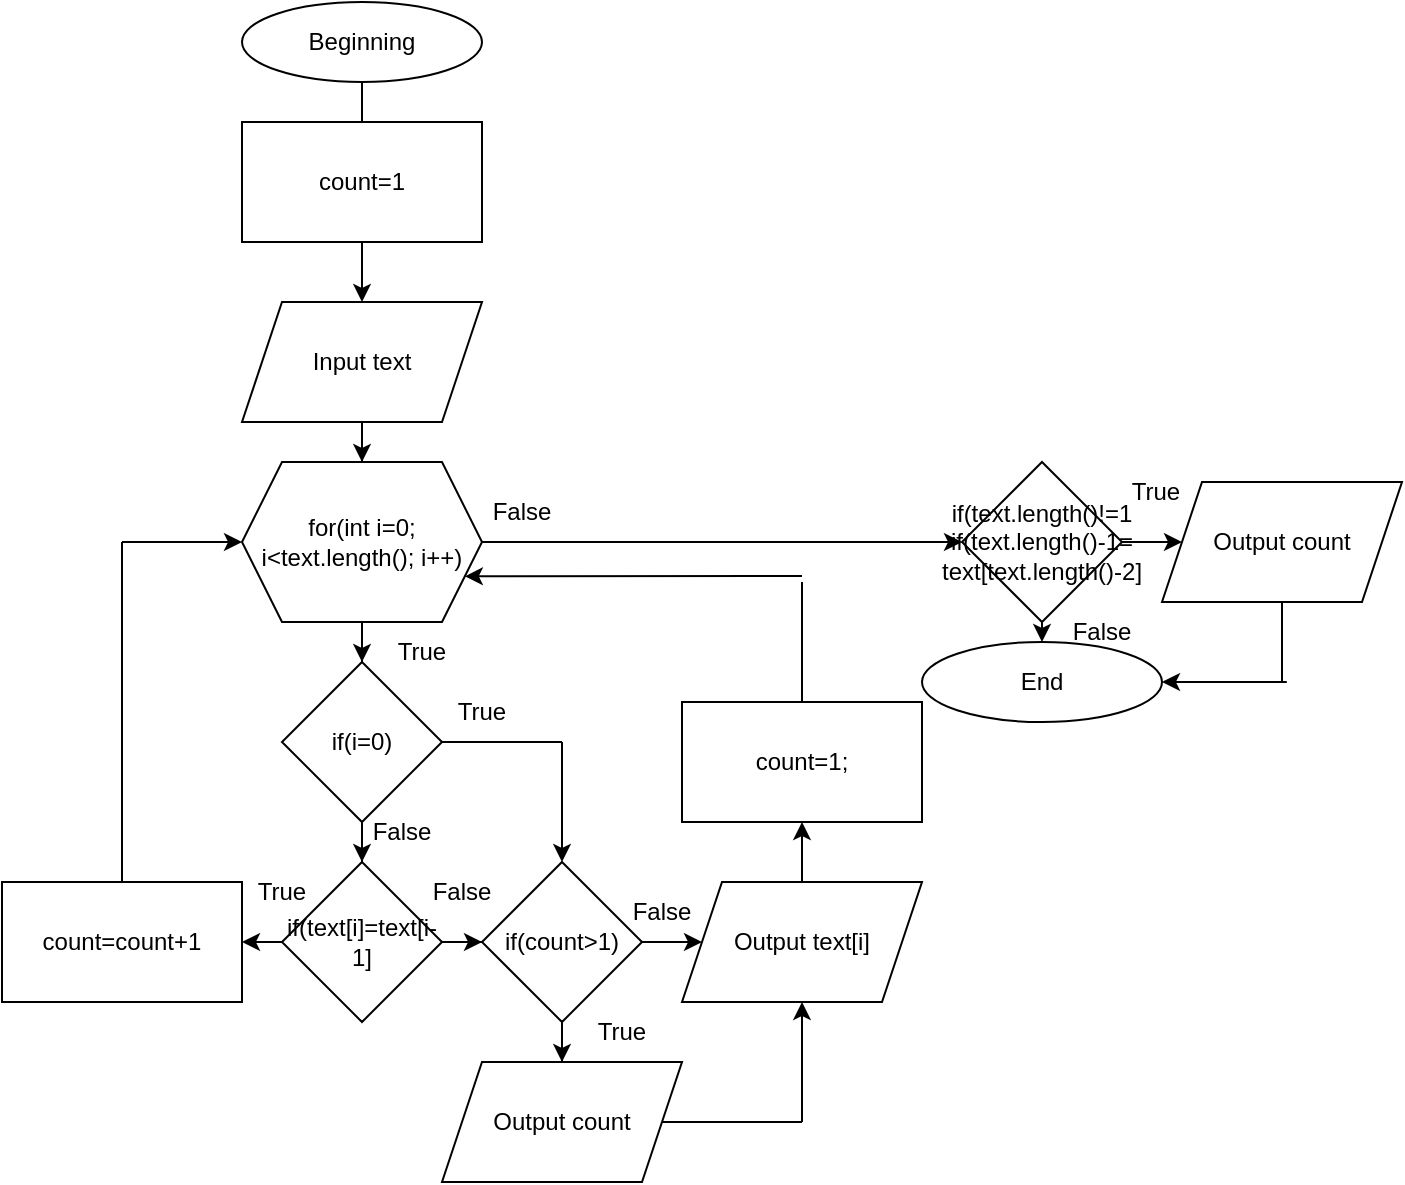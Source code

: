 <mxfile version="22.1.4" type="github">
  <diagram name="Страница — 1" id="r-FfXrw-rCbnkseVcwbH">
    <mxGraphModel dx="1167" dy="628" grid="1" gridSize="10" guides="1" tooltips="1" connect="1" arrows="1" fold="1" page="1" pageScale="1" pageWidth="827" pageHeight="1169" math="0" shadow="0">
      <root>
        <mxCell id="0" />
        <mxCell id="1" parent="0" />
        <mxCell id="vz-VUHDsRcArSubBV-WP-9" value="" style="edgeStyle=orthogonalEdgeStyle;rounded=0;orthogonalLoop=1;jettySize=auto;html=1;" edge="1" parent="1" source="vz-VUHDsRcArSubBV-WP-1" target="vz-VUHDsRcArSubBV-WP-3">
          <mxGeometry relative="1" as="geometry" />
        </mxCell>
        <mxCell id="vz-VUHDsRcArSubBV-WP-1" value="Beginning" style="ellipse;whiteSpace=wrap;html=1;" vertex="1" parent="1">
          <mxGeometry x="160" y="40" width="120" height="40" as="geometry" />
        </mxCell>
        <mxCell id="vz-VUHDsRcArSubBV-WP-2" value="count=1" style="rounded=0;whiteSpace=wrap;html=1;" vertex="1" parent="1">
          <mxGeometry x="160" y="100" width="120" height="60" as="geometry" />
        </mxCell>
        <mxCell id="vz-VUHDsRcArSubBV-WP-10" value="" style="edgeStyle=orthogonalEdgeStyle;rounded=0;orthogonalLoop=1;jettySize=auto;html=1;" edge="1" parent="1" source="vz-VUHDsRcArSubBV-WP-3" target="vz-VUHDsRcArSubBV-WP-4">
          <mxGeometry relative="1" as="geometry" />
        </mxCell>
        <mxCell id="vz-VUHDsRcArSubBV-WP-3" value="Input text" style="shape=parallelogram;perimeter=parallelogramPerimeter;whiteSpace=wrap;html=1;fixedSize=1;" vertex="1" parent="1">
          <mxGeometry x="160" y="190" width="120" height="60" as="geometry" />
        </mxCell>
        <mxCell id="vz-VUHDsRcArSubBV-WP-11" value="" style="edgeStyle=orthogonalEdgeStyle;rounded=0;orthogonalLoop=1;jettySize=auto;html=1;" edge="1" parent="1" source="vz-VUHDsRcArSubBV-WP-4" target="vz-VUHDsRcArSubBV-WP-5">
          <mxGeometry relative="1" as="geometry" />
        </mxCell>
        <mxCell id="vz-VUHDsRcArSubBV-WP-4" value="for(int i=0; i&amp;lt;text.length(); i++)" style="shape=hexagon;perimeter=hexagonPerimeter2;whiteSpace=wrap;html=1;fixedSize=1;" vertex="1" parent="1">
          <mxGeometry x="160" y="270" width="120" height="80" as="geometry" />
        </mxCell>
        <mxCell id="vz-VUHDsRcArSubBV-WP-12" value="" style="edgeStyle=orthogonalEdgeStyle;rounded=0;orthogonalLoop=1;jettySize=auto;html=1;" edge="1" parent="1" source="vz-VUHDsRcArSubBV-WP-5" target="vz-VUHDsRcArSubBV-WP-6">
          <mxGeometry relative="1" as="geometry" />
        </mxCell>
        <mxCell id="vz-VUHDsRcArSubBV-WP-5" value="if(i=0)" style="rhombus;whiteSpace=wrap;html=1;" vertex="1" parent="1">
          <mxGeometry x="180" y="370" width="80" height="80" as="geometry" />
        </mxCell>
        <mxCell id="vz-VUHDsRcArSubBV-WP-18" value="" style="edgeStyle=orthogonalEdgeStyle;rounded=0;orthogonalLoop=1;jettySize=auto;html=1;" edge="1" parent="1" source="vz-VUHDsRcArSubBV-WP-6" target="vz-VUHDsRcArSubBV-WP-8">
          <mxGeometry relative="1" as="geometry" />
        </mxCell>
        <mxCell id="vz-VUHDsRcArSubBV-WP-6" value="if(text[i]=text[i-1]" style="rhombus;whiteSpace=wrap;html=1;" vertex="1" parent="1">
          <mxGeometry x="180" y="470" width="80" height="80" as="geometry" />
        </mxCell>
        <mxCell id="vz-VUHDsRcArSubBV-WP-7" value="count=count+1" style="rounded=0;whiteSpace=wrap;html=1;" vertex="1" parent="1">
          <mxGeometry x="40" y="480" width="120" height="60" as="geometry" />
        </mxCell>
        <mxCell id="vz-VUHDsRcArSubBV-WP-22" value="" style="edgeStyle=orthogonalEdgeStyle;rounded=0;orthogonalLoop=1;jettySize=auto;html=1;" edge="1" parent="1" source="vz-VUHDsRcArSubBV-WP-8" target="vz-VUHDsRcArSubBV-WP-20">
          <mxGeometry relative="1" as="geometry" />
        </mxCell>
        <mxCell id="vz-VUHDsRcArSubBV-WP-23" value="" style="edgeStyle=orthogonalEdgeStyle;rounded=0;orthogonalLoop=1;jettySize=auto;html=1;" edge="1" parent="1" source="vz-VUHDsRcArSubBV-WP-8" target="vz-VUHDsRcArSubBV-WP-21">
          <mxGeometry relative="1" as="geometry" />
        </mxCell>
        <mxCell id="vz-VUHDsRcArSubBV-WP-8" value="if(count&amp;gt;1)" style="rhombus;whiteSpace=wrap;html=1;" vertex="1" parent="1">
          <mxGeometry x="280" y="470" width="80" height="80" as="geometry" />
        </mxCell>
        <mxCell id="vz-VUHDsRcArSubBV-WP-13" value="" style="endArrow=classic;html=1;rounded=0;entryX=1;entryY=0.5;entryDx=0;entryDy=0;exitX=0;exitY=0.5;exitDx=0;exitDy=0;" edge="1" parent="1" source="vz-VUHDsRcArSubBV-WP-6" target="vz-VUHDsRcArSubBV-WP-7">
          <mxGeometry width="50" height="50" relative="1" as="geometry">
            <mxPoint x="210" y="370" as="sourcePoint" />
            <mxPoint x="260" y="320" as="targetPoint" />
          </mxGeometry>
        </mxCell>
        <mxCell id="vz-VUHDsRcArSubBV-WP-14" value="" style="endArrow=none;html=1;rounded=0;exitX=0.5;exitY=0;exitDx=0;exitDy=0;" edge="1" parent="1" source="vz-VUHDsRcArSubBV-WP-7">
          <mxGeometry width="50" height="50" relative="1" as="geometry">
            <mxPoint x="210" y="370" as="sourcePoint" />
            <mxPoint x="100" y="310" as="targetPoint" />
          </mxGeometry>
        </mxCell>
        <mxCell id="vz-VUHDsRcArSubBV-WP-15" value="" style="endArrow=classic;html=1;rounded=0;entryX=0;entryY=0.5;entryDx=0;entryDy=0;" edge="1" parent="1" target="vz-VUHDsRcArSubBV-WP-4">
          <mxGeometry width="50" height="50" relative="1" as="geometry">
            <mxPoint x="100" y="310" as="sourcePoint" />
            <mxPoint x="260" y="320" as="targetPoint" />
          </mxGeometry>
        </mxCell>
        <mxCell id="vz-VUHDsRcArSubBV-WP-16" value="" style="endArrow=none;html=1;rounded=0;exitX=1;exitY=0.5;exitDx=0;exitDy=0;" edge="1" parent="1" source="vz-VUHDsRcArSubBV-WP-5">
          <mxGeometry width="50" height="50" relative="1" as="geometry">
            <mxPoint x="210" y="370" as="sourcePoint" />
            <mxPoint x="320" y="410" as="targetPoint" />
          </mxGeometry>
        </mxCell>
        <mxCell id="vz-VUHDsRcArSubBV-WP-17" value="" style="endArrow=classic;html=1;rounded=0;entryX=0.5;entryY=0;entryDx=0;entryDy=0;" edge="1" parent="1" target="vz-VUHDsRcArSubBV-WP-8">
          <mxGeometry width="50" height="50" relative="1" as="geometry">
            <mxPoint x="320" y="410" as="sourcePoint" />
            <mxPoint x="260" y="320" as="targetPoint" />
          </mxGeometry>
        </mxCell>
        <mxCell id="vz-VUHDsRcArSubBV-WP-19" value="count=1;" style="rounded=0;whiteSpace=wrap;html=1;" vertex="1" parent="1">
          <mxGeometry x="380" y="390" width="120" height="60" as="geometry" />
        </mxCell>
        <mxCell id="vz-VUHDsRcArSubBV-WP-20" value="Output count" style="shape=parallelogram;perimeter=parallelogramPerimeter;whiteSpace=wrap;html=1;fixedSize=1;" vertex="1" parent="1">
          <mxGeometry x="260" y="570" width="120" height="60" as="geometry" />
        </mxCell>
        <mxCell id="vz-VUHDsRcArSubBV-WP-24" value="" style="edgeStyle=orthogonalEdgeStyle;rounded=0;orthogonalLoop=1;jettySize=auto;html=1;" edge="1" parent="1" source="vz-VUHDsRcArSubBV-WP-21" target="vz-VUHDsRcArSubBV-WP-19">
          <mxGeometry relative="1" as="geometry" />
        </mxCell>
        <mxCell id="vz-VUHDsRcArSubBV-WP-21" value="Output text[i]" style="shape=parallelogram;perimeter=parallelogramPerimeter;whiteSpace=wrap;html=1;fixedSize=1;" vertex="1" parent="1">
          <mxGeometry x="380" y="480" width="120" height="60" as="geometry" />
        </mxCell>
        <mxCell id="vz-VUHDsRcArSubBV-WP-25" value="" style="endArrow=none;html=1;rounded=0;exitX=1;exitY=0.5;exitDx=0;exitDy=0;" edge="1" parent="1" source="vz-VUHDsRcArSubBV-WP-20">
          <mxGeometry width="50" height="50" relative="1" as="geometry">
            <mxPoint x="210" y="370" as="sourcePoint" />
            <mxPoint x="440" y="600" as="targetPoint" />
          </mxGeometry>
        </mxCell>
        <mxCell id="vz-VUHDsRcArSubBV-WP-26" value="" style="endArrow=classic;html=1;rounded=0;entryX=0.5;entryY=1;entryDx=0;entryDy=0;" edge="1" parent="1" target="vz-VUHDsRcArSubBV-WP-21">
          <mxGeometry width="50" height="50" relative="1" as="geometry">
            <mxPoint x="440" y="600" as="sourcePoint" />
            <mxPoint x="260" y="320" as="targetPoint" />
          </mxGeometry>
        </mxCell>
        <mxCell id="vz-VUHDsRcArSubBV-WP-27" value="" style="endArrow=none;html=1;rounded=0;entryX=0.5;entryY=0;entryDx=0;entryDy=0;" edge="1" parent="1" target="vz-VUHDsRcArSubBV-WP-19">
          <mxGeometry width="50" height="50" relative="1" as="geometry">
            <mxPoint x="440" y="330" as="sourcePoint" />
            <mxPoint x="260" y="320" as="targetPoint" />
          </mxGeometry>
        </mxCell>
        <mxCell id="vz-VUHDsRcArSubBV-WP-28" value="" style="endArrow=classic;html=1;rounded=0;entryX=1;entryY=0.75;entryDx=0;entryDy=0;" edge="1" parent="1" target="vz-VUHDsRcArSubBV-WP-4">
          <mxGeometry width="50" height="50" relative="1" as="geometry">
            <mxPoint x="440" y="327" as="sourcePoint" />
            <mxPoint x="260" y="320" as="targetPoint" />
          </mxGeometry>
        </mxCell>
        <mxCell id="vz-VUHDsRcArSubBV-WP-30" value="if(text.length()!=1&lt;br&gt;if(text.length()-1=&lt;br&gt;text[text.length()-2]" style="rhombus;whiteSpace=wrap;html=1;" vertex="1" parent="1">
          <mxGeometry x="520" y="270" width="80" height="80" as="geometry" />
        </mxCell>
        <mxCell id="vz-VUHDsRcArSubBV-WP-31" value="" style="endArrow=classic;html=1;rounded=0;entryX=0;entryY=0.5;entryDx=0;entryDy=0;exitX=1;exitY=0.5;exitDx=0;exitDy=0;" edge="1" parent="1" source="vz-VUHDsRcArSubBV-WP-4" target="vz-VUHDsRcArSubBV-WP-30">
          <mxGeometry width="50" height="50" relative="1" as="geometry">
            <mxPoint x="210" y="370" as="sourcePoint" />
            <mxPoint x="260" y="320" as="targetPoint" />
          </mxGeometry>
        </mxCell>
        <mxCell id="vz-VUHDsRcArSubBV-WP-33" value="Output count" style="shape=parallelogram;perimeter=parallelogramPerimeter;whiteSpace=wrap;html=1;fixedSize=1;" vertex="1" parent="1">
          <mxGeometry x="620" y="280" width="120" height="60" as="geometry" />
        </mxCell>
        <mxCell id="vz-VUHDsRcArSubBV-WP-34" value="End" style="ellipse;whiteSpace=wrap;html=1;" vertex="1" parent="1">
          <mxGeometry x="500" y="360" width="120" height="40" as="geometry" />
        </mxCell>
        <mxCell id="vz-VUHDsRcArSubBV-WP-35" value="" style="endArrow=classic;html=1;rounded=0;entryX=0.5;entryY=0;entryDx=0;entryDy=0;exitX=0.5;exitY=1;exitDx=0;exitDy=0;" edge="1" parent="1" source="vz-VUHDsRcArSubBV-WP-30" target="vz-VUHDsRcArSubBV-WP-34">
          <mxGeometry width="50" height="50" relative="1" as="geometry">
            <mxPoint x="210" y="370" as="sourcePoint" />
            <mxPoint x="260" y="320" as="targetPoint" />
          </mxGeometry>
        </mxCell>
        <mxCell id="vz-VUHDsRcArSubBV-WP-36" value="" style="endArrow=none;html=1;rounded=0;entryX=0.5;entryY=1;entryDx=0;entryDy=0;" edge="1" parent="1" target="vz-VUHDsRcArSubBV-WP-33">
          <mxGeometry width="50" height="50" relative="1" as="geometry">
            <mxPoint x="680" y="380" as="sourcePoint" />
            <mxPoint x="260" y="320" as="targetPoint" />
          </mxGeometry>
        </mxCell>
        <mxCell id="vz-VUHDsRcArSubBV-WP-37" value="" style="endArrow=classic;html=1;rounded=0;exitX=1;exitY=0.5;exitDx=0;exitDy=0;entryX=0;entryY=0.5;entryDx=0;entryDy=0;" edge="1" parent="1" source="vz-VUHDsRcArSubBV-WP-30" target="vz-VUHDsRcArSubBV-WP-33">
          <mxGeometry width="50" height="50" relative="1" as="geometry">
            <mxPoint x="210" y="370" as="sourcePoint" />
            <mxPoint x="260" y="320" as="targetPoint" />
          </mxGeometry>
        </mxCell>
        <mxCell id="vz-VUHDsRcArSubBV-WP-39" value="" style="endArrow=classic;html=1;rounded=0;entryX=1;entryY=0.5;entryDx=0;entryDy=0;" edge="1" parent="1" target="vz-VUHDsRcArSubBV-WP-34">
          <mxGeometry width="50" height="50" relative="1" as="geometry">
            <mxPoint x="682.4" y="380" as="sourcePoint" />
            <mxPoint x="260" y="320" as="targetPoint" />
          </mxGeometry>
        </mxCell>
        <mxCell id="vz-VUHDsRcArSubBV-WP-40" value="True" style="text;html=1;strokeColor=none;fillColor=none;align=center;verticalAlign=middle;whiteSpace=wrap;rounded=0;" vertex="1" parent="1">
          <mxGeometry x="220" y="350" width="60" height="30" as="geometry" />
        </mxCell>
        <mxCell id="vz-VUHDsRcArSubBV-WP-41" value="True" style="text;html=1;strokeColor=none;fillColor=none;align=center;verticalAlign=middle;whiteSpace=wrap;rounded=0;" vertex="1" parent="1">
          <mxGeometry x="250" y="380" width="60" height="30" as="geometry" />
        </mxCell>
        <mxCell id="vz-VUHDsRcArSubBV-WP-42" value="True" style="text;html=1;strokeColor=none;fillColor=none;align=center;verticalAlign=middle;whiteSpace=wrap;rounded=0;" vertex="1" parent="1">
          <mxGeometry x="150" y="470" width="60" height="30" as="geometry" />
        </mxCell>
        <mxCell id="vz-VUHDsRcArSubBV-WP-43" value="True" style="text;html=1;strokeColor=none;fillColor=none;align=center;verticalAlign=middle;whiteSpace=wrap;rounded=0;" vertex="1" parent="1">
          <mxGeometry x="320" y="540" width="60" height="30" as="geometry" />
        </mxCell>
        <mxCell id="vz-VUHDsRcArSubBV-WP-44" value="True" style="text;html=1;strokeColor=none;fillColor=none;align=center;verticalAlign=middle;whiteSpace=wrap;rounded=0;" vertex="1" parent="1">
          <mxGeometry x="587" y="270" width="60" height="30" as="geometry" />
        </mxCell>
        <mxCell id="vz-VUHDsRcArSubBV-WP-45" value="False" style="text;html=1;strokeColor=none;fillColor=none;align=center;verticalAlign=middle;whiteSpace=wrap;rounded=0;" vertex="1" parent="1">
          <mxGeometry x="240" y="470" width="60" height="30" as="geometry" />
        </mxCell>
        <mxCell id="vz-VUHDsRcArSubBV-WP-46" value="False" style="text;html=1;strokeColor=none;fillColor=none;align=center;verticalAlign=middle;whiteSpace=wrap;rounded=0;" vertex="1" parent="1">
          <mxGeometry x="210" y="440" width="60" height="30" as="geometry" />
        </mxCell>
        <mxCell id="vz-VUHDsRcArSubBV-WP-47" value="False" style="text;html=1;strokeColor=none;fillColor=none;align=center;verticalAlign=middle;whiteSpace=wrap;rounded=0;" vertex="1" parent="1">
          <mxGeometry x="340" y="480" width="60" height="30" as="geometry" />
        </mxCell>
        <mxCell id="vz-VUHDsRcArSubBV-WP-48" value="False" style="text;html=1;strokeColor=none;fillColor=none;align=center;verticalAlign=middle;whiteSpace=wrap;rounded=0;" vertex="1" parent="1">
          <mxGeometry x="270" y="280" width="60" height="30" as="geometry" />
        </mxCell>
        <mxCell id="vz-VUHDsRcArSubBV-WP-49" value="False" style="text;html=1;strokeColor=none;fillColor=none;align=center;verticalAlign=middle;whiteSpace=wrap;rounded=0;" vertex="1" parent="1">
          <mxGeometry x="560" y="340" width="60" height="30" as="geometry" />
        </mxCell>
      </root>
    </mxGraphModel>
  </diagram>
</mxfile>
